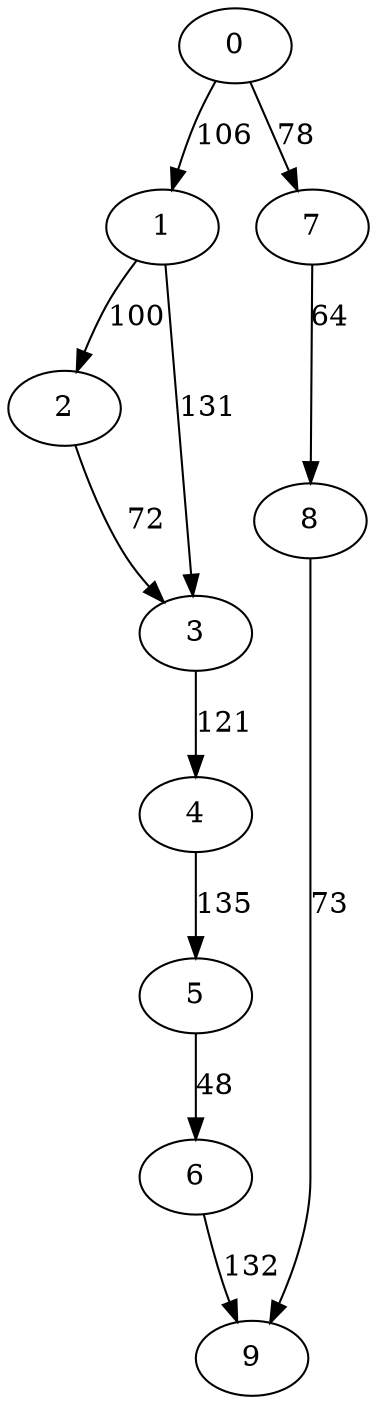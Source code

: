 digraph t10p2r5_4 {
0 -> 1 [ label = 106 ];
0 -> 7 [ label = 78 ];
1 -> 2 [ label = 100 ];
1 -> 3 [ label = 131 ];
2 -> 3 [ label = 72 ];
3 -> 4 [ label = 121 ];
4 -> 5 [ label = 135 ];
5 -> 6 [ label = 48 ];
6 -> 9 [ label = 132 ];
7 -> 8 [ label = 64 ];
8 -> 9 [ label = 73 ];
 }

